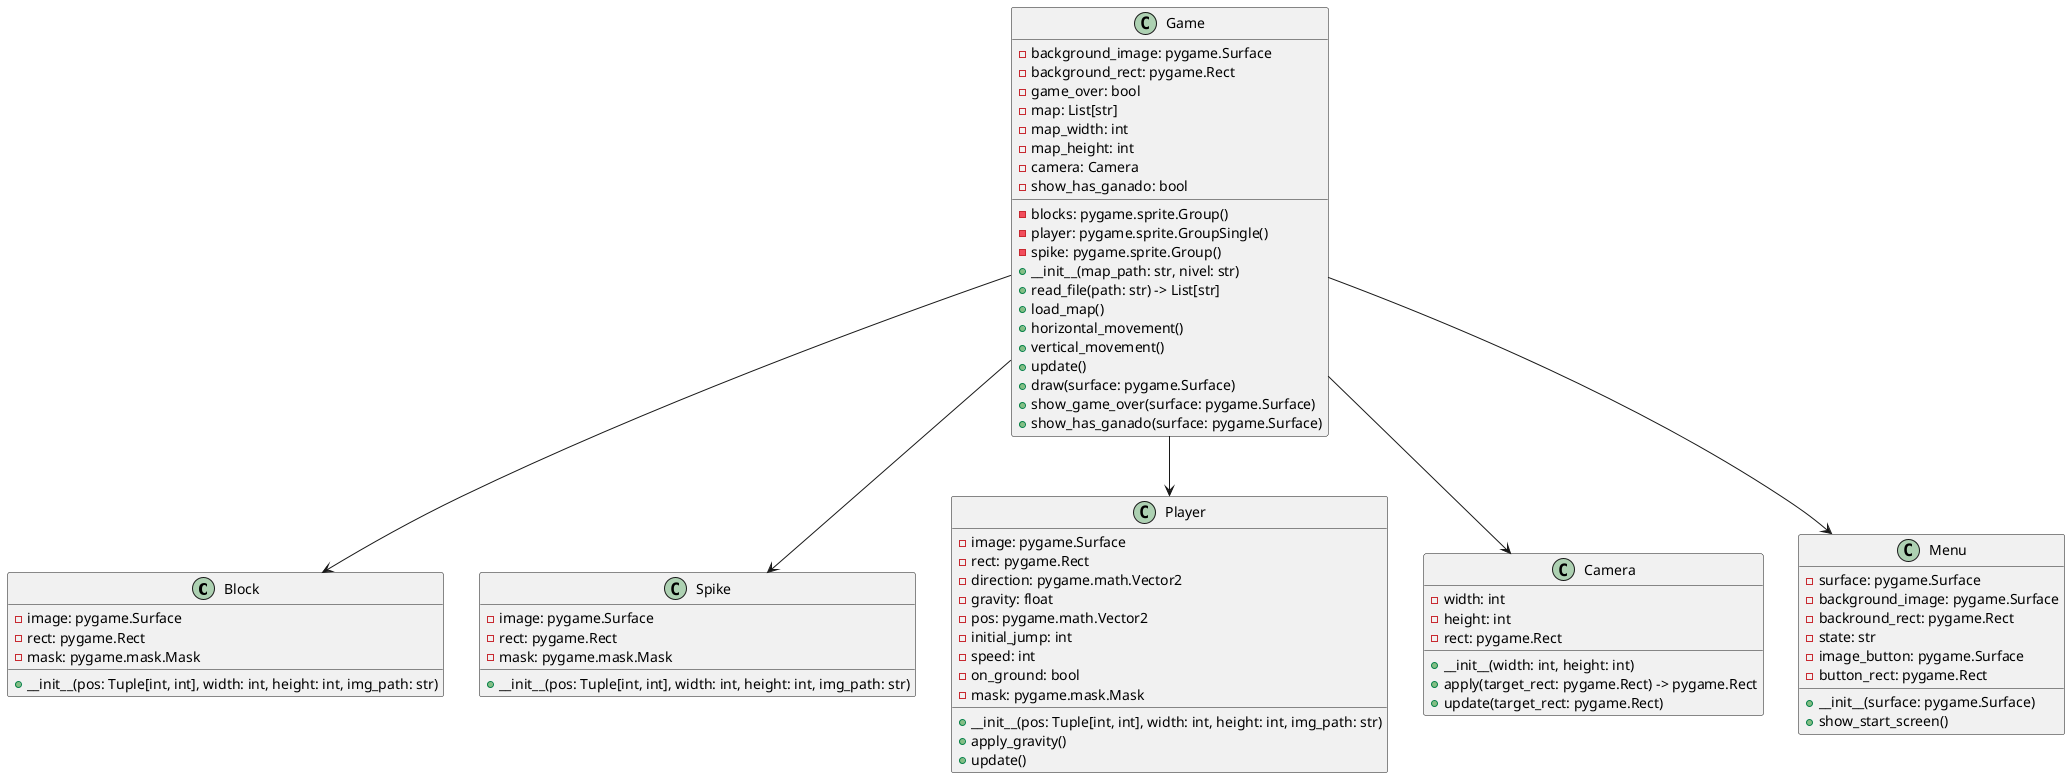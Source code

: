 @startuml

class Block {
    - image: pygame.Surface
    - rect: pygame.Rect
    - mask: pygame.mask.Mask
    + __init__(pos: Tuple[int, int], width: int, height: int, img_path: str)
}

class Spike {
    - image: pygame.Surface
    - rect: pygame.Rect
    - mask: pygame.mask.Mask
    + __init__(pos: Tuple[int, int], width: int, height: int, img_path: str)
}

class Game {
    - blocks: pygame.sprite.Group()
    - player: pygame.sprite.GroupSingle()
    - background_image: pygame.Surface
    - background_rect: pygame.Rect
    - game_over: bool
    - spike: pygame.sprite.Group()
    - map: List[str]
    - map_width: int
    - map_height: int
    - camera: Camera
    - show_has_ganado: bool
    + __init__(map_path: str, nivel: str)
    + read_file(path: str) -> List[str]
    + load_map()
    + horizontal_movement()
    + vertical_movement()
    + update()
    + draw(surface: pygame.Surface)
    + show_game_over(surface: pygame.Surface)
    + show_has_ganado(surface: pygame.Surface)
}

class Player {
    - image: pygame.Surface
    - rect: pygame.Rect
    - direction: pygame.math.Vector2
    - gravity: float
    - pos: pygame.math.Vector2
    - initial_jump: int
    - speed: int
    - on_ground: bool
    - mask: pygame.mask.Mask
    + __init__(pos: Tuple[int, int], width: int, height: int, img_path: str)
    + apply_gravity()
    + update()
}

class Camera {
    - width: int
    - height: int
    - rect: pygame.Rect
    + __init__(width: int, height: int)
    + apply(target_rect: pygame.Rect) -> pygame.Rect
    + update(target_rect: pygame.Rect)
}

class Menu {
    - surface: pygame.Surface
    - background_image: pygame.Surface
    - backround_rect: pygame.Rect
    - state: str
    - image_button: pygame.Surface
    - button_rect: pygame.Rect
    + __init__(surface: pygame.Surface)
    + show_start_screen()
}

Game --> Block
Game --> Spike
Game --> Player
Game --> Camera
Game --> Menu

@enduml
